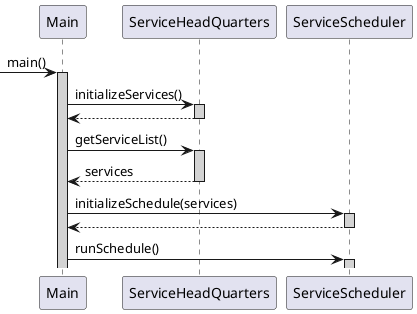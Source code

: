 @startuml

Participant "Main" as M
Participant "ServiceHeadQuarters" as SA
Participant "ServiceScheduler" as SS

-> M ++ #LIGHTGREY : main()

M -> SA ++ #LIGHTGREY : initializeServices()
return

M -> SA ++ #LIGHTGREY : getServiceList()
return services

M -> SS ++ #LIGHTGREY : initializeSchedule(services)
return

M -> SS ++ #LIGHTGREY : runSchedule()




@enduml
